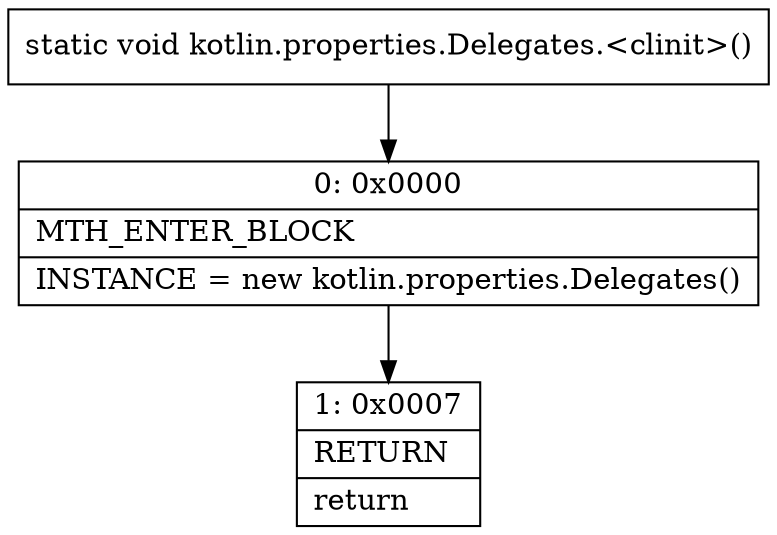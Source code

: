 digraph "CFG forkotlin.properties.Delegates.\<clinit\>()V" {
Node_0 [shape=record,label="{0\:\ 0x0000|MTH_ENTER_BLOCK\l|INSTANCE = new kotlin.properties.Delegates()\l}"];
Node_1 [shape=record,label="{1\:\ 0x0007|RETURN\l|return\l}"];
MethodNode[shape=record,label="{static void kotlin.properties.Delegates.\<clinit\>() }"];
MethodNode -> Node_0;
Node_0 -> Node_1;
}

